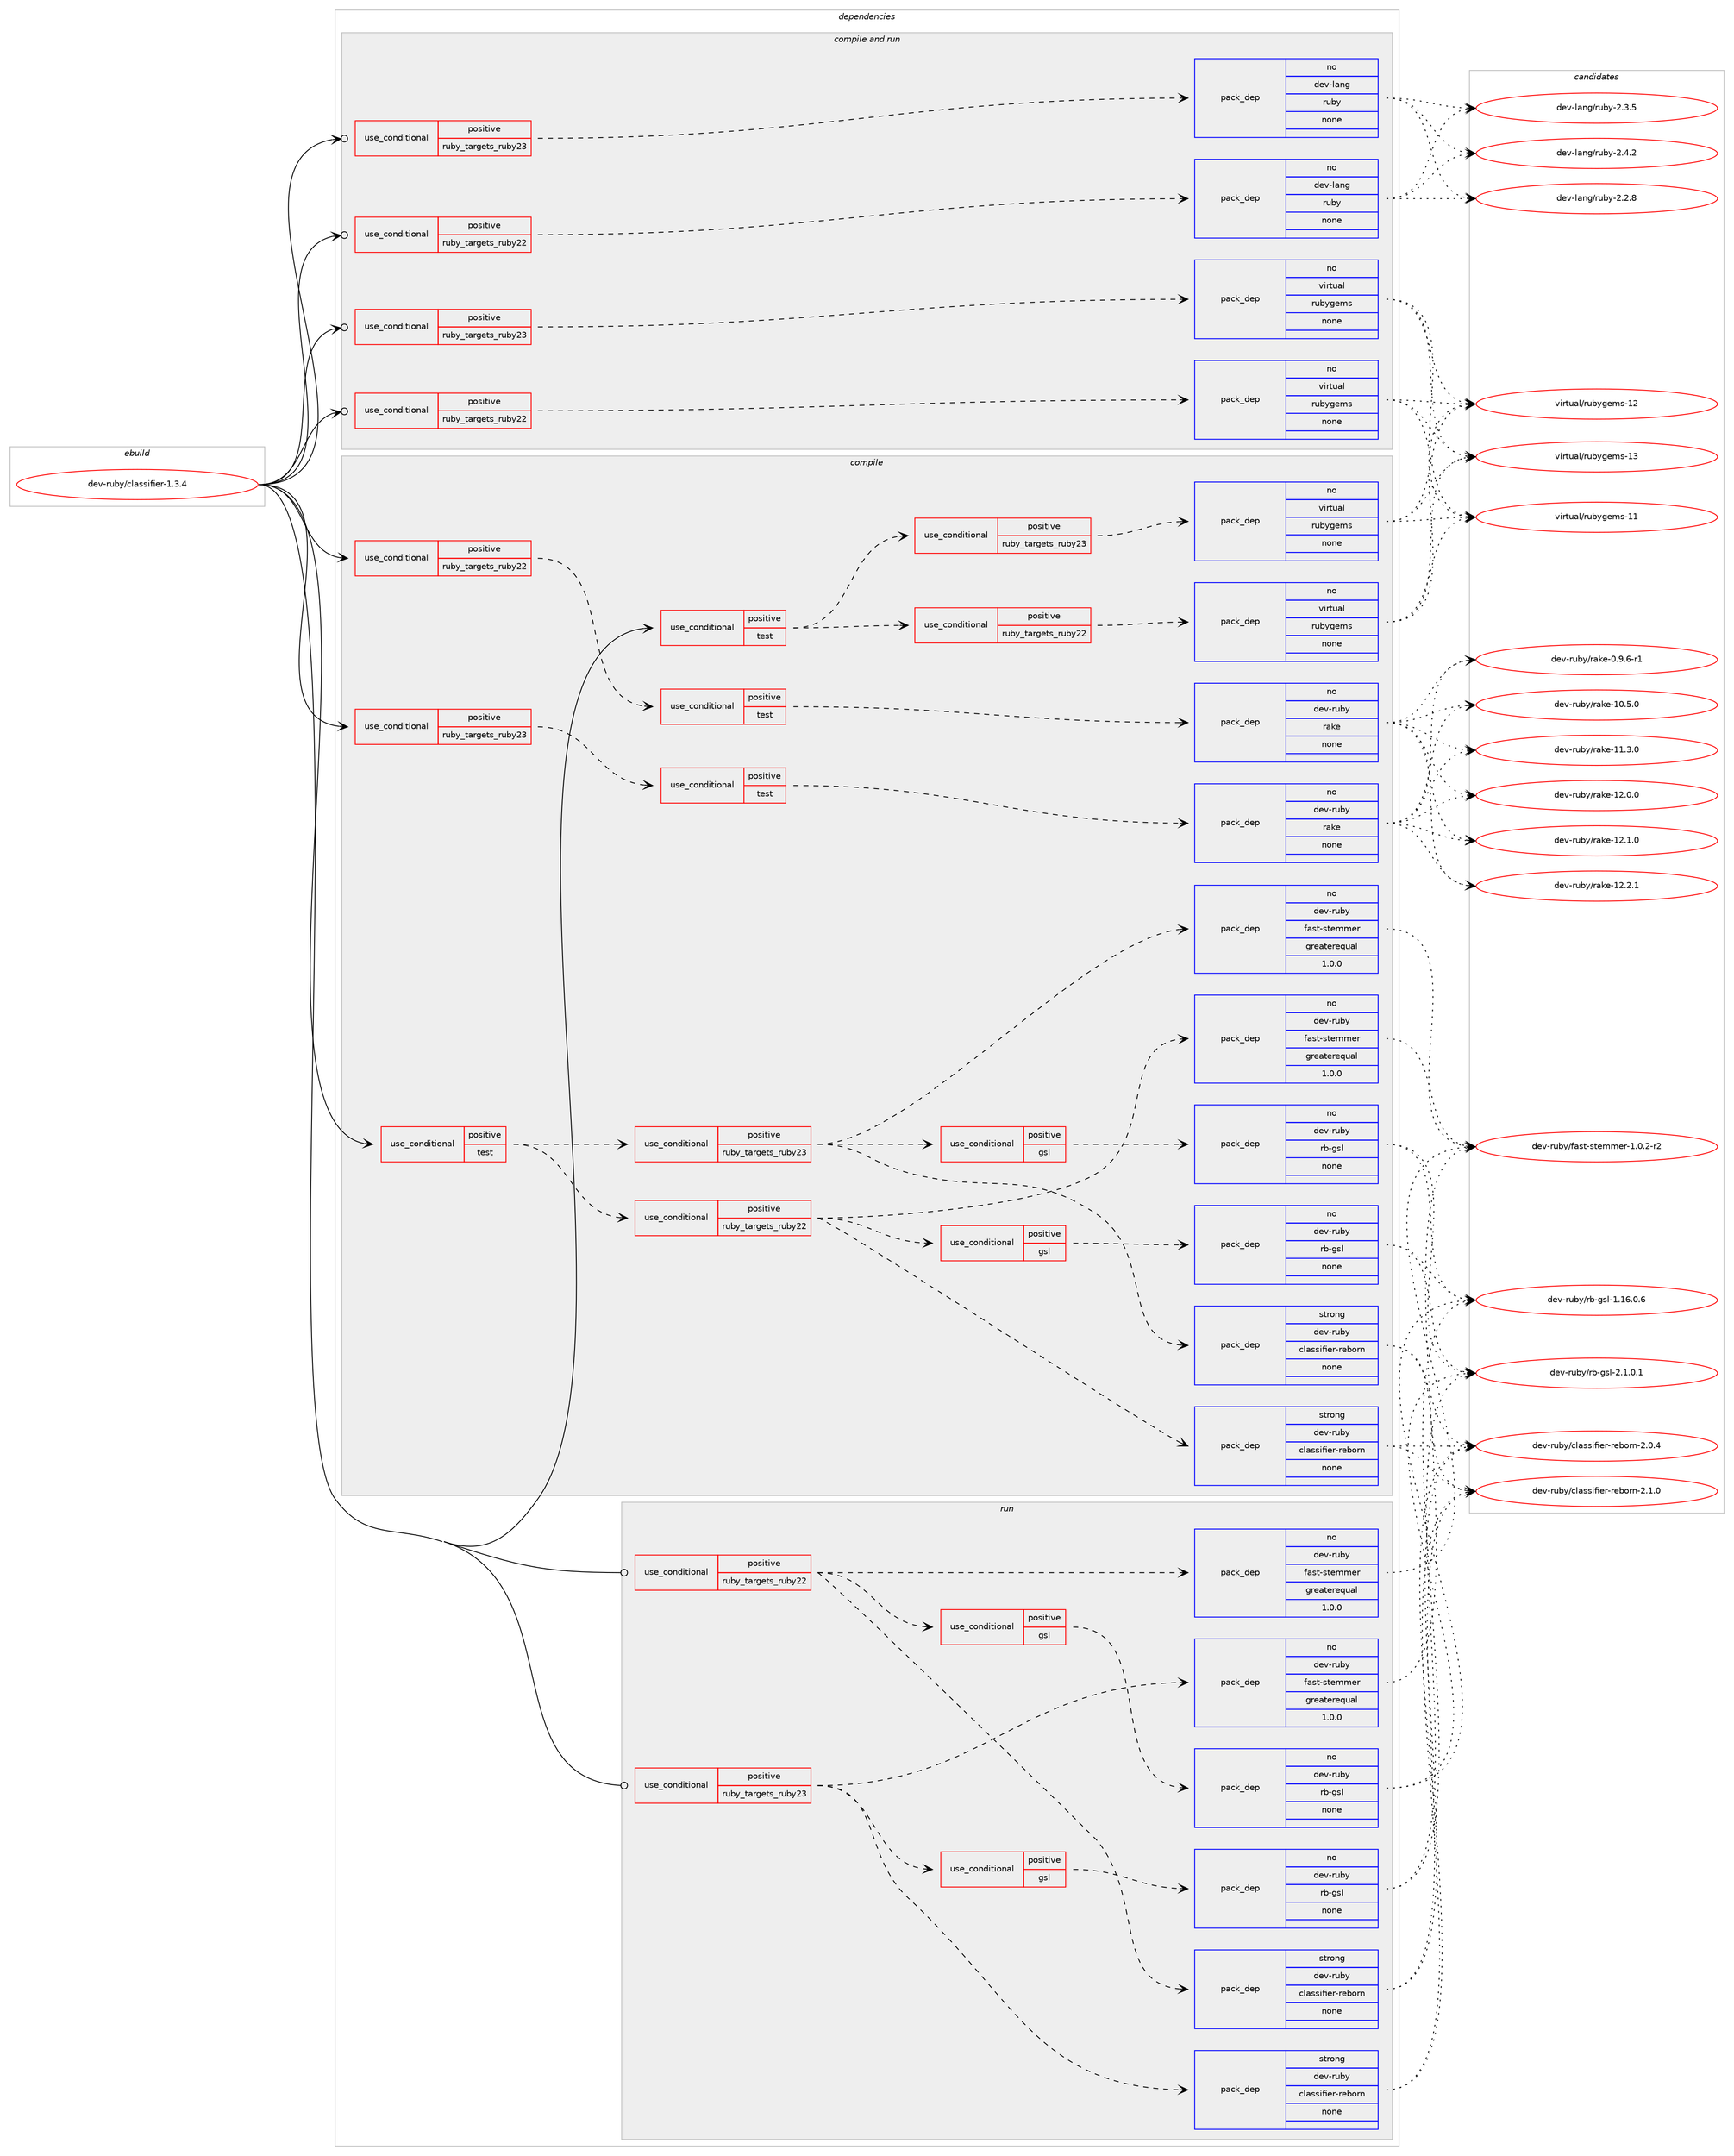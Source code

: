 digraph prolog {

# *************
# Graph options
# *************

newrank=true;
concentrate=true;
compound=true;
graph [rankdir=LR,fontname=Helvetica,fontsize=10,ranksep=1.5];#, ranksep=2.5, nodesep=0.2];
edge  [arrowhead=vee];
node  [fontname=Helvetica,fontsize=10];

# **********
# The ebuild
# **********

subgraph cluster_leftcol {
color=gray;
rank=same;
label=<<i>ebuild</i>>;
id [label="dev-ruby/classifier-1.3.4", color=red, width=4, href="../dev-ruby/classifier-1.3.4.svg"];
}

# ****************
# The dependencies
# ****************

subgraph cluster_midcol {
color=gray;
label=<<i>dependencies</i>>;
subgraph cluster_compile {
fillcolor="#eeeeee";
style=filled;
label=<<i>compile</i>>;
subgraph cond54103 {
dependency233030 [label=<<TABLE BORDER="0" CELLBORDER="1" CELLSPACING="0" CELLPADDING="4"><TR><TD ROWSPAN="3" CELLPADDING="10">use_conditional</TD></TR><TR><TD>positive</TD></TR><TR><TD>ruby_targets_ruby22</TD></TR></TABLE>>, shape=none, color=red];
subgraph cond54104 {
dependency233031 [label=<<TABLE BORDER="0" CELLBORDER="1" CELLSPACING="0" CELLPADDING="4"><TR><TD ROWSPAN="3" CELLPADDING="10">use_conditional</TD></TR><TR><TD>positive</TD></TR><TR><TD>test</TD></TR></TABLE>>, shape=none, color=red];
subgraph pack174853 {
dependency233032 [label=<<TABLE BORDER="0" CELLBORDER="1" CELLSPACING="0" CELLPADDING="4" WIDTH="220"><TR><TD ROWSPAN="6" CELLPADDING="30">pack_dep</TD></TR><TR><TD WIDTH="110">no</TD></TR><TR><TD>dev-ruby</TD></TR><TR><TD>rake</TD></TR><TR><TD>none</TD></TR><TR><TD></TD></TR></TABLE>>, shape=none, color=blue];
}
dependency233031:e -> dependency233032:w [weight=20,style="dashed",arrowhead="vee"];
}
dependency233030:e -> dependency233031:w [weight=20,style="dashed",arrowhead="vee"];
}
id:e -> dependency233030:w [weight=20,style="solid",arrowhead="vee"];
subgraph cond54105 {
dependency233033 [label=<<TABLE BORDER="0" CELLBORDER="1" CELLSPACING="0" CELLPADDING="4"><TR><TD ROWSPAN="3" CELLPADDING="10">use_conditional</TD></TR><TR><TD>positive</TD></TR><TR><TD>ruby_targets_ruby23</TD></TR></TABLE>>, shape=none, color=red];
subgraph cond54106 {
dependency233034 [label=<<TABLE BORDER="0" CELLBORDER="1" CELLSPACING="0" CELLPADDING="4"><TR><TD ROWSPAN="3" CELLPADDING="10">use_conditional</TD></TR><TR><TD>positive</TD></TR><TR><TD>test</TD></TR></TABLE>>, shape=none, color=red];
subgraph pack174854 {
dependency233035 [label=<<TABLE BORDER="0" CELLBORDER="1" CELLSPACING="0" CELLPADDING="4" WIDTH="220"><TR><TD ROWSPAN="6" CELLPADDING="30">pack_dep</TD></TR><TR><TD WIDTH="110">no</TD></TR><TR><TD>dev-ruby</TD></TR><TR><TD>rake</TD></TR><TR><TD>none</TD></TR><TR><TD></TD></TR></TABLE>>, shape=none, color=blue];
}
dependency233034:e -> dependency233035:w [weight=20,style="dashed",arrowhead="vee"];
}
dependency233033:e -> dependency233034:w [weight=20,style="dashed",arrowhead="vee"];
}
id:e -> dependency233033:w [weight=20,style="solid",arrowhead="vee"];
subgraph cond54107 {
dependency233036 [label=<<TABLE BORDER="0" CELLBORDER="1" CELLSPACING="0" CELLPADDING="4"><TR><TD ROWSPAN="3" CELLPADDING="10">use_conditional</TD></TR><TR><TD>positive</TD></TR><TR><TD>test</TD></TR></TABLE>>, shape=none, color=red];
subgraph cond54108 {
dependency233037 [label=<<TABLE BORDER="0" CELLBORDER="1" CELLSPACING="0" CELLPADDING="4"><TR><TD ROWSPAN="3" CELLPADDING="10">use_conditional</TD></TR><TR><TD>positive</TD></TR><TR><TD>ruby_targets_ruby22</TD></TR></TABLE>>, shape=none, color=red];
subgraph pack174855 {
dependency233038 [label=<<TABLE BORDER="0" CELLBORDER="1" CELLSPACING="0" CELLPADDING="4" WIDTH="220"><TR><TD ROWSPAN="6" CELLPADDING="30">pack_dep</TD></TR><TR><TD WIDTH="110">no</TD></TR><TR><TD>dev-ruby</TD></TR><TR><TD>fast-stemmer</TD></TR><TR><TD>greaterequal</TD></TR><TR><TD>1.0.0</TD></TR></TABLE>>, shape=none, color=blue];
}
dependency233037:e -> dependency233038:w [weight=20,style="dashed",arrowhead="vee"];
subgraph pack174856 {
dependency233039 [label=<<TABLE BORDER="0" CELLBORDER="1" CELLSPACING="0" CELLPADDING="4" WIDTH="220"><TR><TD ROWSPAN="6" CELLPADDING="30">pack_dep</TD></TR><TR><TD WIDTH="110">strong</TD></TR><TR><TD>dev-ruby</TD></TR><TR><TD>classifier-reborn</TD></TR><TR><TD>none</TD></TR><TR><TD></TD></TR></TABLE>>, shape=none, color=blue];
}
dependency233037:e -> dependency233039:w [weight=20,style="dashed",arrowhead="vee"];
subgraph cond54109 {
dependency233040 [label=<<TABLE BORDER="0" CELLBORDER="1" CELLSPACING="0" CELLPADDING="4"><TR><TD ROWSPAN="3" CELLPADDING="10">use_conditional</TD></TR><TR><TD>positive</TD></TR><TR><TD>gsl</TD></TR></TABLE>>, shape=none, color=red];
subgraph pack174857 {
dependency233041 [label=<<TABLE BORDER="0" CELLBORDER="1" CELLSPACING="0" CELLPADDING="4" WIDTH="220"><TR><TD ROWSPAN="6" CELLPADDING="30">pack_dep</TD></TR><TR><TD WIDTH="110">no</TD></TR><TR><TD>dev-ruby</TD></TR><TR><TD>rb-gsl</TD></TR><TR><TD>none</TD></TR><TR><TD></TD></TR></TABLE>>, shape=none, color=blue];
}
dependency233040:e -> dependency233041:w [weight=20,style="dashed",arrowhead="vee"];
}
dependency233037:e -> dependency233040:w [weight=20,style="dashed",arrowhead="vee"];
}
dependency233036:e -> dependency233037:w [weight=20,style="dashed",arrowhead="vee"];
subgraph cond54110 {
dependency233042 [label=<<TABLE BORDER="0" CELLBORDER="1" CELLSPACING="0" CELLPADDING="4"><TR><TD ROWSPAN="3" CELLPADDING="10">use_conditional</TD></TR><TR><TD>positive</TD></TR><TR><TD>ruby_targets_ruby23</TD></TR></TABLE>>, shape=none, color=red];
subgraph pack174858 {
dependency233043 [label=<<TABLE BORDER="0" CELLBORDER="1" CELLSPACING="0" CELLPADDING="4" WIDTH="220"><TR><TD ROWSPAN="6" CELLPADDING="30">pack_dep</TD></TR><TR><TD WIDTH="110">no</TD></TR><TR><TD>dev-ruby</TD></TR><TR><TD>fast-stemmer</TD></TR><TR><TD>greaterequal</TD></TR><TR><TD>1.0.0</TD></TR></TABLE>>, shape=none, color=blue];
}
dependency233042:e -> dependency233043:w [weight=20,style="dashed",arrowhead="vee"];
subgraph pack174859 {
dependency233044 [label=<<TABLE BORDER="0" CELLBORDER="1" CELLSPACING="0" CELLPADDING="4" WIDTH="220"><TR><TD ROWSPAN="6" CELLPADDING="30">pack_dep</TD></TR><TR><TD WIDTH="110">strong</TD></TR><TR><TD>dev-ruby</TD></TR><TR><TD>classifier-reborn</TD></TR><TR><TD>none</TD></TR><TR><TD></TD></TR></TABLE>>, shape=none, color=blue];
}
dependency233042:e -> dependency233044:w [weight=20,style="dashed",arrowhead="vee"];
subgraph cond54111 {
dependency233045 [label=<<TABLE BORDER="0" CELLBORDER="1" CELLSPACING="0" CELLPADDING="4"><TR><TD ROWSPAN="3" CELLPADDING="10">use_conditional</TD></TR><TR><TD>positive</TD></TR><TR><TD>gsl</TD></TR></TABLE>>, shape=none, color=red];
subgraph pack174860 {
dependency233046 [label=<<TABLE BORDER="0" CELLBORDER="1" CELLSPACING="0" CELLPADDING="4" WIDTH="220"><TR><TD ROWSPAN="6" CELLPADDING="30">pack_dep</TD></TR><TR><TD WIDTH="110">no</TD></TR><TR><TD>dev-ruby</TD></TR><TR><TD>rb-gsl</TD></TR><TR><TD>none</TD></TR><TR><TD></TD></TR></TABLE>>, shape=none, color=blue];
}
dependency233045:e -> dependency233046:w [weight=20,style="dashed",arrowhead="vee"];
}
dependency233042:e -> dependency233045:w [weight=20,style="dashed",arrowhead="vee"];
}
dependency233036:e -> dependency233042:w [weight=20,style="dashed",arrowhead="vee"];
}
id:e -> dependency233036:w [weight=20,style="solid",arrowhead="vee"];
subgraph cond54112 {
dependency233047 [label=<<TABLE BORDER="0" CELLBORDER="1" CELLSPACING="0" CELLPADDING="4"><TR><TD ROWSPAN="3" CELLPADDING="10">use_conditional</TD></TR><TR><TD>positive</TD></TR><TR><TD>test</TD></TR></TABLE>>, shape=none, color=red];
subgraph cond54113 {
dependency233048 [label=<<TABLE BORDER="0" CELLBORDER="1" CELLSPACING="0" CELLPADDING="4"><TR><TD ROWSPAN="3" CELLPADDING="10">use_conditional</TD></TR><TR><TD>positive</TD></TR><TR><TD>ruby_targets_ruby22</TD></TR></TABLE>>, shape=none, color=red];
subgraph pack174861 {
dependency233049 [label=<<TABLE BORDER="0" CELLBORDER="1" CELLSPACING="0" CELLPADDING="4" WIDTH="220"><TR><TD ROWSPAN="6" CELLPADDING="30">pack_dep</TD></TR><TR><TD WIDTH="110">no</TD></TR><TR><TD>virtual</TD></TR><TR><TD>rubygems</TD></TR><TR><TD>none</TD></TR><TR><TD></TD></TR></TABLE>>, shape=none, color=blue];
}
dependency233048:e -> dependency233049:w [weight=20,style="dashed",arrowhead="vee"];
}
dependency233047:e -> dependency233048:w [weight=20,style="dashed",arrowhead="vee"];
subgraph cond54114 {
dependency233050 [label=<<TABLE BORDER="0" CELLBORDER="1" CELLSPACING="0" CELLPADDING="4"><TR><TD ROWSPAN="3" CELLPADDING="10">use_conditional</TD></TR><TR><TD>positive</TD></TR><TR><TD>ruby_targets_ruby23</TD></TR></TABLE>>, shape=none, color=red];
subgraph pack174862 {
dependency233051 [label=<<TABLE BORDER="0" CELLBORDER="1" CELLSPACING="0" CELLPADDING="4" WIDTH="220"><TR><TD ROWSPAN="6" CELLPADDING="30">pack_dep</TD></TR><TR><TD WIDTH="110">no</TD></TR><TR><TD>virtual</TD></TR><TR><TD>rubygems</TD></TR><TR><TD>none</TD></TR><TR><TD></TD></TR></TABLE>>, shape=none, color=blue];
}
dependency233050:e -> dependency233051:w [weight=20,style="dashed",arrowhead="vee"];
}
dependency233047:e -> dependency233050:w [weight=20,style="dashed",arrowhead="vee"];
}
id:e -> dependency233047:w [weight=20,style="solid",arrowhead="vee"];
}
subgraph cluster_compileandrun {
fillcolor="#eeeeee";
style=filled;
label=<<i>compile and run</i>>;
subgraph cond54115 {
dependency233052 [label=<<TABLE BORDER="0" CELLBORDER="1" CELLSPACING="0" CELLPADDING="4"><TR><TD ROWSPAN="3" CELLPADDING="10">use_conditional</TD></TR><TR><TD>positive</TD></TR><TR><TD>ruby_targets_ruby22</TD></TR></TABLE>>, shape=none, color=red];
subgraph pack174863 {
dependency233053 [label=<<TABLE BORDER="0" CELLBORDER="1" CELLSPACING="0" CELLPADDING="4" WIDTH="220"><TR><TD ROWSPAN="6" CELLPADDING="30">pack_dep</TD></TR><TR><TD WIDTH="110">no</TD></TR><TR><TD>dev-lang</TD></TR><TR><TD>ruby</TD></TR><TR><TD>none</TD></TR><TR><TD></TD></TR></TABLE>>, shape=none, color=blue];
}
dependency233052:e -> dependency233053:w [weight=20,style="dashed",arrowhead="vee"];
}
id:e -> dependency233052:w [weight=20,style="solid",arrowhead="odotvee"];
subgraph cond54116 {
dependency233054 [label=<<TABLE BORDER="0" CELLBORDER="1" CELLSPACING="0" CELLPADDING="4"><TR><TD ROWSPAN="3" CELLPADDING="10">use_conditional</TD></TR><TR><TD>positive</TD></TR><TR><TD>ruby_targets_ruby22</TD></TR></TABLE>>, shape=none, color=red];
subgraph pack174864 {
dependency233055 [label=<<TABLE BORDER="0" CELLBORDER="1" CELLSPACING="0" CELLPADDING="4" WIDTH="220"><TR><TD ROWSPAN="6" CELLPADDING="30">pack_dep</TD></TR><TR><TD WIDTH="110">no</TD></TR><TR><TD>virtual</TD></TR><TR><TD>rubygems</TD></TR><TR><TD>none</TD></TR><TR><TD></TD></TR></TABLE>>, shape=none, color=blue];
}
dependency233054:e -> dependency233055:w [weight=20,style="dashed",arrowhead="vee"];
}
id:e -> dependency233054:w [weight=20,style="solid",arrowhead="odotvee"];
subgraph cond54117 {
dependency233056 [label=<<TABLE BORDER="0" CELLBORDER="1" CELLSPACING="0" CELLPADDING="4"><TR><TD ROWSPAN="3" CELLPADDING="10">use_conditional</TD></TR><TR><TD>positive</TD></TR><TR><TD>ruby_targets_ruby23</TD></TR></TABLE>>, shape=none, color=red];
subgraph pack174865 {
dependency233057 [label=<<TABLE BORDER="0" CELLBORDER="1" CELLSPACING="0" CELLPADDING="4" WIDTH="220"><TR><TD ROWSPAN="6" CELLPADDING="30">pack_dep</TD></TR><TR><TD WIDTH="110">no</TD></TR><TR><TD>dev-lang</TD></TR><TR><TD>ruby</TD></TR><TR><TD>none</TD></TR><TR><TD></TD></TR></TABLE>>, shape=none, color=blue];
}
dependency233056:e -> dependency233057:w [weight=20,style="dashed",arrowhead="vee"];
}
id:e -> dependency233056:w [weight=20,style="solid",arrowhead="odotvee"];
subgraph cond54118 {
dependency233058 [label=<<TABLE BORDER="0" CELLBORDER="1" CELLSPACING="0" CELLPADDING="4"><TR><TD ROWSPAN="3" CELLPADDING="10">use_conditional</TD></TR><TR><TD>positive</TD></TR><TR><TD>ruby_targets_ruby23</TD></TR></TABLE>>, shape=none, color=red];
subgraph pack174866 {
dependency233059 [label=<<TABLE BORDER="0" CELLBORDER="1" CELLSPACING="0" CELLPADDING="4" WIDTH="220"><TR><TD ROWSPAN="6" CELLPADDING="30">pack_dep</TD></TR><TR><TD WIDTH="110">no</TD></TR><TR><TD>virtual</TD></TR><TR><TD>rubygems</TD></TR><TR><TD>none</TD></TR><TR><TD></TD></TR></TABLE>>, shape=none, color=blue];
}
dependency233058:e -> dependency233059:w [weight=20,style="dashed",arrowhead="vee"];
}
id:e -> dependency233058:w [weight=20,style="solid",arrowhead="odotvee"];
}
subgraph cluster_run {
fillcolor="#eeeeee";
style=filled;
label=<<i>run</i>>;
subgraph cond54119 {
dependency233060 [label=<<TABLE BORDER="0" CELLBORDER="1" CELLSPACING="0" CELLPADDING="4"><TR><TD ROWSPAN="3" CELLPADDING="10">use_conditional</TD></TR><TR><TD>positive</TD></TR><TR><TD>ruby_targets_ruby22</TD></TR></TABLE>>, shape=none, color=red];
subgraph pack174867 {
dependency233061 [label=<<TABLE BORDER="0" CELLBORDER="1" CELLSPACING="0" CELLPADDING="4" WIDTH="220"><TR><TD ROWSPAN="6" CELLPADDING="30">pack_dep</TD></TR><TR><TD WIDTH="110">no</TD></TR><TR><TD>dev-ruby</TD></TR><TR><TD>fast-stemmer</TD></TR><TR><TD>greaterequal</TD></TR><TR><TD>1.0.0</TD></TR></TABLE>>, shape=none, color=blue];
}
dependency233060:e -> dependency233061:w [weight=20,style="dashed",arrowhead="vee"];
subgraph pack174868 {
dependency233062 [label=<<TABLE BORDER="0" CELLBORDER="1" CELLSPACING="0" CELLPADDING="4" WIDTH="220"><TR><TD ROWSPAN="6" CELLPADDING="30">pack_dep</TD></TR><TR><TD WIDTH="110">strong</TD></TR><TR><TD>dev-ruby</TD></TR><TR><TD>classifier-reborn</TD></TR><TR><TD>none</TD></TR><TR><TD></TD></TR></TABLE>>, shape=none, color=blue];
}
dependency233060:e -> dependency233062:w [weight=20,style="dashed",arrowhead="vee"];
subgraph cond54120 {
dependency233063 [label=<<TABLE BORDER="0" CELLBORDER="1" CELLSPACING="0" CELLPADDING="4"><TR><TD ROWSPAN="3" CELLPADDING="10">use_conditional</TD></TR><TR><TD>positive</TD></TR><TR><TD>gsl</TD></TR></TABLE>>, shape=none, color=red];
subgraph pack174869 {
dependency233064 [label=<<TABLE BORDER="0" CELLBORDER="1" CELLSPACING="0" CELLPADDING="4" WIDTH="220"><TR><TD ROWSPAN="6" CELLPADDING="30">pack_dep</TD></TR><TR><TD WIDTH="110">no</TD></TR><TR><TD>dev-ruby</TD></TR><TR><TD>rb-gsl</TD></TR><TR><TD>none</TD></TR><TR><TD></TD></TR></TABLE>>, shape=none, color=blue];
}
dependency233063:e -> dependency233064:w [weight=20,style="dashed",arrowhead="vee"];
}
dependency233060:e -> dependency233063:w [weight=20,style="dashed",arrowhead="vee"];
}
id:e -> dependency233060:w [weight=20,style="solid",arrowhead="odot"];
subgraph cond54121 {
dependency233065 [label=<<TABLE BORDER="0" CELLBORDER="1" CELLSPACING="0" CELLPADDING="4"><TR><TD ROWSPAN="3" CELLPADDING="10">use_conditional</TD></TR><TR><TD>positive</TD></TR><TR><TD>ruby_targets_ruby23</TD></TR></TABLE>>, shape=none, color=red];
subgraph pack174870 {
dependency233066 [label=<<TABLE BORDER="0" CELLBORDER="1" CELLSPACING="0" CELLPADDING="4" WIDTH="220"><TR><TD ROWSPAN="6" CELLPADDING="30">pack_dep</TD></TR><TR><TD WIDTH="110">no</TD></TR><TR><TD>dev-ruby</TD></TR><TR><TD>fast-stemmer</TD></TR><TR><TD>greaterequal</TD></TR><TR><TD>1.0.0</TD></TR></TABLE>>, shape=none, color=blue];
}
dependency233065:e -> dependency233066:w [weight=20,style="dashed",arrowhead="vee"];
subgraph pack174871 {
dependency233067 [label=<<TABLE BORDER="0" CELLBORDER="1" CELLSPACING="0" CELLPADDING="4" WIDTH="220"><TR><TD ROWSPAN="6" CELLPADDING="30">pack_dep</TD></TR><TR><TD WIDTH="110">strong</TD></TR><TR><TD>dev-ruby</TD></TR><TR><TD>classifier-reborn</TD></TR><TR><TD>none</TD></TR><TR><TD></TD></TR></TABLE>>, shape=none, color=blue];
}
dependency233065:e -> dependency233067:w [weight=20,style="dashed",arrowhead="vee"];
subgraph cond54122 {
dependency233068 [label=<<TABLE BORDER="0" CELLBORDER="1" CELLSPACING="0" CELLPADDING="4"><TR><TD ROWSPAN="3" CELLPADDING="10">use_conditional</TD></TR><TR><TD>positive</TD></TR><TR><TD>gsl</TD></TR></TABLE>>, shape=none, color=red];
subgraph pack174872 {
dependency233069 [label=<<TABLE BORDER="0" CELLBORDER="1" CELLSPACING="0" CELLPADDING="4" WIDTH="220"><TR><TD ROWSPAN="6" CELLPADDING="30">pack_dep</TD></TR><TR><TD WIDTH="110">no</TD></TR><TR><TD>dev-ruby</TD></TR><TR><TD>rb-gsl</TD></TR><TR><TD>none</TD></TR><TR><TD></TD></TR></TABLE>>, shape=none, color=blue];
}
dependency233068:e -> dependency233069:w [weight=20,style="dashed",arrowhead="vee"];
}
dependency233065:e -> dependency233068:w [weight=20,style="dashed",arrowhead="vee"];
}
id:e -> dependency233065:w [weight=20,style="solid",arrowhead="odot"];
}
}

# **************
# The candidates
# **************

subgraph cluster_choices {
rank=same;
color=gray;
label=<<i>candidates</i>>;

subgraph choice174853 {
color=black;
nodesep=1;
choice100101118451141179812147114971071014548465746544511449 [label="dev-ruby/rake-0.9.6-r1", color=red, width=4,href="../dev-ruby/rake-0.9.6-r1.svg"];
choice1001011184511411798121471149710710145494846534648 [label="dev-ruby/rake-10.5.0", color=red, width=4,href="../dev-ruby/rake-10.5.0.svg"];
choice1001011184511411798121471149710710145494946514648 [label="dev-ruby/rake-11.3.0", color=red, width=4,href="../dev-ruby/rake-11.3.0.svg"];
choice1001011184511411798121471149710710145495046484648 [label="dev-ruby/rake-12.0.0", color=red, width=4,href="../dev-ruby/rake-12.0.0.svg"];
choice1001011184511411798121471149710710145495046494648 [label="dev-ruby/rake-12.1.0", color=red, width=4,href="../dev-ruby/rake-12.1.0.svg"];
choice1001011184511411798121471149710710145495046504649 [label="dev-ruby/rake-12.2.1", color=red, width=4,href="../dev-ruby/rake-12.2.1.svg"];
dependency233032:e -> choice100101118451141179812147114971071014548465746544511449:w [style=dotted,weight="100"];
dependency233032:e -> choice1001011184511411798121471149710710145494846534648:w [style=dotted,weight="100"];
dependency233032:e -> choice1001011184511411798121471149710710145494946514648:w [style=dotted,weight="100"];
dependency233032:e -> choice1001011184511411798121471149710710145495046484648:w [style=dotted,weight="100"];
dependency233032:e -> choice1001011184511411798121471149710710145495046494648:w [style=dotted,weight="100"];
dependency233032:e -> choice1001011184511411798121471149710710145495046504649:w [style=dotted,weight="100"];
}
subgraph choice174854 {
color=black;
nodesep=1;
choice100101118451141179812147114971071014548465746544511449 [label="dev-ruby/rake-0.9.6-r1", color=red, width=4,href="../dev-ruby/rake-0.9.6-r1.svg"];
choice1001011184511411798121471149710710145494846534648 [label="dev-ruby/rake-10.5.0", color=red, width=4,href="../dev-ruby/rake-10.5.0.svg"];
choice1001011184511411798121471149710710145494946514648 [label="dev-ruby/rake-11.3.0", color=red, width=4,href="../dev-ruby/rake-11.3.0.svg"];
choice1001011184511411798121471149710710145495046484648 [label="dev-ruby/rake-12.0.0", color=red, width=4,href="../dev-ruby/rake-12.0.0.svg"];
choice1001011184511411798121471149710710145495046494648 [label="dev-ruby/rake-12.1.0", color=red, width=4,href="../dev-ruby/rake-12.1.0.svg"];
choice1001011184511411798121471149710710145495046504649 [label="dev-ruby/rake-12.2.1", color=red, width=4,href="../dev-ruby/rake-12.2.1.svg"];
dependency233035:e -> choice100101118451141179812147114971071014548465746544511449:w [style=dotted,weight="100"];
dependency233035:e -> choice1001011184511411798121471149710710145494846534648:w [style=dotted,weight="100"];
dependency233035:e -> choice1001011184511411798121471149710710145494946514648:w [style=dotted,weight="100"];
dependency233035:e -> choice1001011184511411798121471149710710145495046484648:w [style=dotted,weight="100"];
dependency233035:e -> choice1001011184511411798121471149710710145495046494648:w [style=dotted,weight="100"];
dependency233035:e -> choice1001011184511411798121471149710710145495046504649:w [style=dotted,weight="100"];
}
subgraph choice174855 {
color=black;
nodesep=1;
choice10010111845114117981214710297115116451151161011091091011144549464846504511450 [label="dev-ruby/fast-stemmer-1.0.2-r2", color=red, width=4,href="../dev-ruby/fast-stemmer-1.0.2-r2.svg"];
dependency233038:e -> choice10010111845114117981214710297115116451151161011091091011144549464846504511450:w [style=dotted,weight="100"];
}
subgraph choice174856 {
color=black;
nodesep=1;
choice10010111845114117981214799108971151151051021051011144511410198111114110455046484652 [label="dev-ruby/classifier-reborn-2.0.4", color=red, width=4,href="../dev-ruby/classifier-reborn-2.0.4.svg"];
choice10010111845114117981214799108971151151051021051011144511410198111114110455046494648 [label="dev-ruby/classifier-reborn-2.1.0", color=red, width=4,href="../dev-ruby/classifier-reborn-2.1.0.svg"];
dependency233039:e -> choice10010111845114117981214799108971151151051021051011144511410198111114110455046484652:w [style=dotted,weight="100"];
dependency233039:e -> choice10010111845114117981214799108971151151051021051011144511410198111114110455046494648:w [style=dotted,weight="100"];
}
subgraph choice174857 {
color=black;
nodesep=1;
choice1001011184511411798121471149845103115108454946495446484654 [label="dev-ruby/rb-gsl-1.16.0.6", color=red, width=4,href="../dev-ruby/rb-gsl-1.16.0.6.svg"];
choice10010111845114117981214711498451031151084550464946484649 [label="dev-ruby/rb-gsl-2.1.0.1", color=red, width=4,href="../dev-ruby/rb-gsl-2.1.0.1.svg"];
dependency233041:e -> choice1001011184511411798121471149845103115108454946495446484654:w [style=dotted,weight="100"];
dependency233041:e -> choice10010111845114117981214711498451031151084550464946484649:w [style=dotted,weight="100"];
}
subgraph choice174858 {
color=black;
nodesep=1;
choice10010111845114117981214710297115116451151161011091091011144549464846504511450 [label="dev-ruby/fast-stemmer-1.0.2-r2", color=red, width=4,href="../dev-ruby/fast-stemmer-1.0.2-r2.svg"];
dependency233043:e -> choice10010111845114117981214710297115116451151161011091091011144549464846504511450:w [style=dotted,weight="100"];
}
subgraph choice174859 {
color=black;
nodesep=1;
choice10010111845114117981214799108971151151051021051011144511410198111114110455046484652 [label="dev-ruby/classifier-reborn-2.0.4", color=red, width=4,href="../dev-ruby/classifier-reborn-2.0.4.svg"];
choice10010111845114117981214799108971151151051021051011144511410198111114110455046494648 [label="dev-ruby/classifier-reborn-2.1.0", color=red, width=4,href="../dev-ruby/classifier-reborn-2.1.0.svg"];
dependency233044:e -> choice10010111845114117981214799108971151151051021051011144511410198111114110455046484652:w [style=dotted,weight="100"];
dependency233044:e -> choice10010111845114117981214799108971151151051021051011144511410198111114110455046494648:w [style=dotted,weight="100"];
}
subgraph choice174860 {
color=black;
nodesep=1;
choice1001011184511411798121471149845103115108454946495446484654 [label="dev-ruby/rb-gsl-1.16.0.6", color=red, width=4,href="../dev-ruby/rb-gsl-1.16.0.6.svg"];
choice10010111845114117981214711498451031151084550464946484649 [label="dev-ruby/rb-gsl-2.1.0.1", color=red, width=4,href="../dev-ruby/rb-gsl-2.1.0.1.svg"];
dependency233046:e -> choice1001011184511411798121471149845103115108454946495446484654:w [style=dotted,weight="100"];
dependency233046:e -> choice10010111845114117981214711498451031151084550464946484649:w [style=dotted,weight="100"];
}
subgraph choice174861 {
color=black;
nodesep=1;
choice118105114116117971084711411798121103101109115454949 [label="virtual/rubygems-11", color=red, width=4,href="../virtual/rubygems-11.svg"];
choice118105114116117971084711411798121103101109115454950 [label="virtual/rubygems-12", color=red, width=4,href="../virtual/rubygems-12.svg"];
choice118105114116117971084711411798121103101109115454951 [label="virtual/rubygems-13", color=red, width=4,href="../virtual/rubygems-13.svg"];
dependency233049:e -> choice118105114116117971084711411798121103101109115454949:w [style=dotted,weight="100"];
dependency233049:e -> choice118105114116117971084711411798121103101109115454950:w [style=dotted,weight="100"];
dependency233049:e -> choice118105114116117971084711411798121103101109115454951:w [style=dotted,weight="100"];
}
subgraph choice174862 {
color=black;
nodesep=1;
choice118105114116117971084711411798121103101109115454949 [label="virtual/rubygems-11", color=red, width=4,href="../virtual/rubygems-11.svg"];
choice118105114116117971084711411798121103101109115454950 [label="virtual/rubygems-12", color=red, width=4,href="../virtual/rubygems-12.svg"];
choice118105114116117971084711411798121103101109115454951 [label="virtual/rubygems-13", color=red, width=4,href="../virtual/rubygems-13.svg"];
dependency233051:e -> choice118105114116117971084711411798121103101109115454949:w [style=dotted,weight="100"];
dependency233051:e -> choice118105114116117971084711411798121103101109115454950:w [style=dotted,weight="100"];
dependency233051:e -> choice118105114116117971084711411798121103101109115454951:w [style=dotted,weight="100"];
}
subgraph choice174863 {
color=black;
nodesep=1;
choice10010111845108971101034711411798121455046504656 [label="dev-lang/ruby-2.2.8", color=red, width=4,href="../dev-lang/ruby-2.2.8.svg"];
choice10010111845108971101034711411798121455046514653 [label="dev-lang/ruby-2.3.5", color=red, width=4,href="../dev-lang/ruby-2.3.5.svg"];
choice10010111845108971101034711411798121455046524650 [label="dev-lang/ruby-2.4.2", color=red, width=4,href="../dev-lang/ruby-2.4.2.svg"];
dependency233053:e -> choice10010111845108971101034711411798121455046504656:w [style=dotted,weight="100"];
dependency233053:e -> choice10010111845108971101034711411798121455046514653:w [style=dotted,weight="100"];
dependency233053:e -> choice10010111845108971101034711411798121455046524650:w [style=dotted,weight="100"];
}
subgraph choice174864 {
color=black;
nodesep=1;
choice118105114116117971084711411798121103101109115454949 [label="virtual/rubygems-11", color=red, width=4,href="../virtual/rubygems-11.svg"];
choice118105114116117971084711411798121103101109115454950 [label="virtual/rubygems-12", color=red, width=4,href="../virtual/rubygems-12.svg"];
choice118105114116117971084711411798121103101109115454951 [label="virtual/rubygems-13", color=red, width=4,href="../virtual/rubygems-13.svg"];
dependency233055:e -> choice118105114116117971084711411798121103101109115454949:w [style=dotted,weight="100"];
dependency233055:e -> choice118105114116117971084711411798121103101109115454950:w [style=dotted,weight="100"];
dependency233055:e -> choice118105114116117971084711411798121103101109115454951:w [style=dotted,weight="100"];
}
subgraph choice174865 {
color=black;
nodesep=1;
choice10010111845108971101034711411798121455046504656 [label="dev-lang/ruby-2.2.8", color=red, width=4,href="../dev-lang/ruby-2.2.8.svg"];
choice10010111845108971101034711411798121455046514653 [label="dev-lang/ruby-2.3.5", color=red, width=4,href="../dev-lang/ruby-2.3.5.svg"];
choice10010111845108971101034711411798121455046524650 [label="dev-lang/ruby-2.4.2", color=red, width=4,href="../dev-lang/ruby-2.4.2.svg"];
dependency233057:e -> choice10010111845108971101034711411798121455046504656:w [style=dotted,weight="100"];
dependency233057:e -> choice10010111845108971101034711411798121455046514653:w [style=dotted,weight="100"];
dependency233057:e -> choice10010111845108971101034711411798121455046524650:w [style=dotted,weight="100"];
}
subgraph choice174866 {
color=black;
nodesep=1;
choice118105114116117971084711411798121103101109115454949 [label="virtual/rubygems-11", color=red, width=4,href="../virtual/rubygems-11.svg"];
choice118105114116117971084711411798121103101109115454950 [label="virtual/rubygems-12", color=red, width=4,href="../virtual/rubygems-12.svg"];
choice118105114116117971084711411798121103101109115454951 [label="virtual/rubygems-13", color=red, width=4,href="../virtual/rubygems-13.svg"];
dependency233059:e -> choice118105114116117971084711411798121103101109115454949:w [style=dotted,weight="100"];
dependency233059:e -> choice118105114116117971084711411798121103101109115454950:w [style=dotted,weight="100"];
dependency233059:e -> choice118105114116117971084711411798121103101109115454951:w [style=dotted,weight="100"];
}
subgraph choice174867 {
color=black;
nodesep=1;
choice10010111845114117981214710297115116451151161011091091011144549464846504511450 [label="dev-ruby/fast-stemmer-1.0.2-r2", color=red, width=4,href="../dev-ruby/fast-stemmer-1.0.2-r2.svg"];
dependency233061:e -> choice10010111845114117981214710297115116451151161011091091011144549464846504511450:w [style=dotted,weight="100"];
}
subgraph choice174868 {
color=black;
nodesep=1;
choice10010111845114117981214799108971151151051021051011144511410198111114110455046484652 [label="dev-ruby/classifier-reborn-2.0.4", color=red, width=4,href="../dev-ruby/classifier-reborn-2.0.4.svg"];
choice10010111845114117981214799108971151151051021051011144511410198111114110455046494648 [label="dev-ruby/classifier-reborn-2.1.0", color=red, width=4,href="../dev-ruby/classifier-reborn-2.1.0.svg"];
dependency233062:e -> choice10010111845114117981214799108971151151051021051011144511410198111114110455046484652:w [style=dotted,weight="100"];
dependency233062:e -> choice10010111845114117981214799108971151151051021051011144511410198111114110455046494648:w [style=dotted,weight="100"];
}
subgraph choice174869 {
color=black;
nodesep=1;
choice1001011184511411798121471149845103115108454946495446484654 [label="dev-ruby/rb-gsl-1.16.0.6", color=red, width=4,href="../dev-ruby/rb-gsl-1.16.0.6.svg"];
choice10010111845114117981214711498451031151084550464946484649 [label="dev-ruby/rb-gsl-2.1.0.1", color=red, width=4,href="../dev-ruby/rb-gsl-2.1.0.1.svg"];
dependency233064:e -> choice1001011184511411798121471149845103115108454946495446484654:w [style=dotted,weight="100"];
dependency233064:e -> choice10010111845114117981214711498451031151084550464946484649:w [style=dotted,weight="100"];
}
subgraph choice174870 {
color=black;
nodesep=1;
choice10010111845114117981214710297115116451151161011091091011144549464846504511450 [label="dev-ruby/fast-stemmer-1.0.2-r2", color=red, width=4,href="../dev-ruby/fast-stemmer-1.0.2-r2.svg"];
dependency233066:e -> choice10010111845114117981214710297115116451151161011091091011144549464846504511450:w [style=dotted,weight="100"];
}
subgraph choice174871 {
color=black;
nodesep=1;
choice10010111845114117981214799108971151151051021051011144511410198111114110455046484652 [label="dev-ruby/classifier-reborn-2.0.4", color=red, width=4,href="../dev-ruby/classifier-reborn-2.0.4.svg"];
choice10010111845114117981214799108971151151051021051011144511410198111114110455046494648 [label="dev-ruby/classifier-reborn-2.1.0", color=red, width=4,href="../dev-ruby/classifier-reborn-2.1.0.svg"];
dependency233067:e -> choice10010111845114117981214799108971151151051021051011144511410198111114110455046484652:w [style=dotted,weight="100"];
dependency233067:e -> choice10010111845114117981214799108971151151051021051011144511410198111114110455046494648:w [style=dotted,weight="100"];
}
subgraph choice174872 {
color=black;
nodesep=1;
choice1001011184511411798121471149845103115108454946495446484654 [label="dev-ruby/rb-gsl-1.16.0.6", color=red, width=4,href="../dev-ruby/rb-gsl-1.16.0.6.svg"];
choice10010111845114117981214711498451031151084550464946484649 [label="dev-ruby/rb-gsl-2.1.0.1", color=red, width=4,href="../dev-ruby/rb-gsl-2.1.0.1.svg"];
dependency233069:e -> choice1001011184511411798121471149845103115108454946495446484654:w [style=dotted,weight="100"];
dependency233069:e -> choice10010111845114117981214711498451031151084550464946484649:w [style=dotted,weight="100"];
}
}

}
